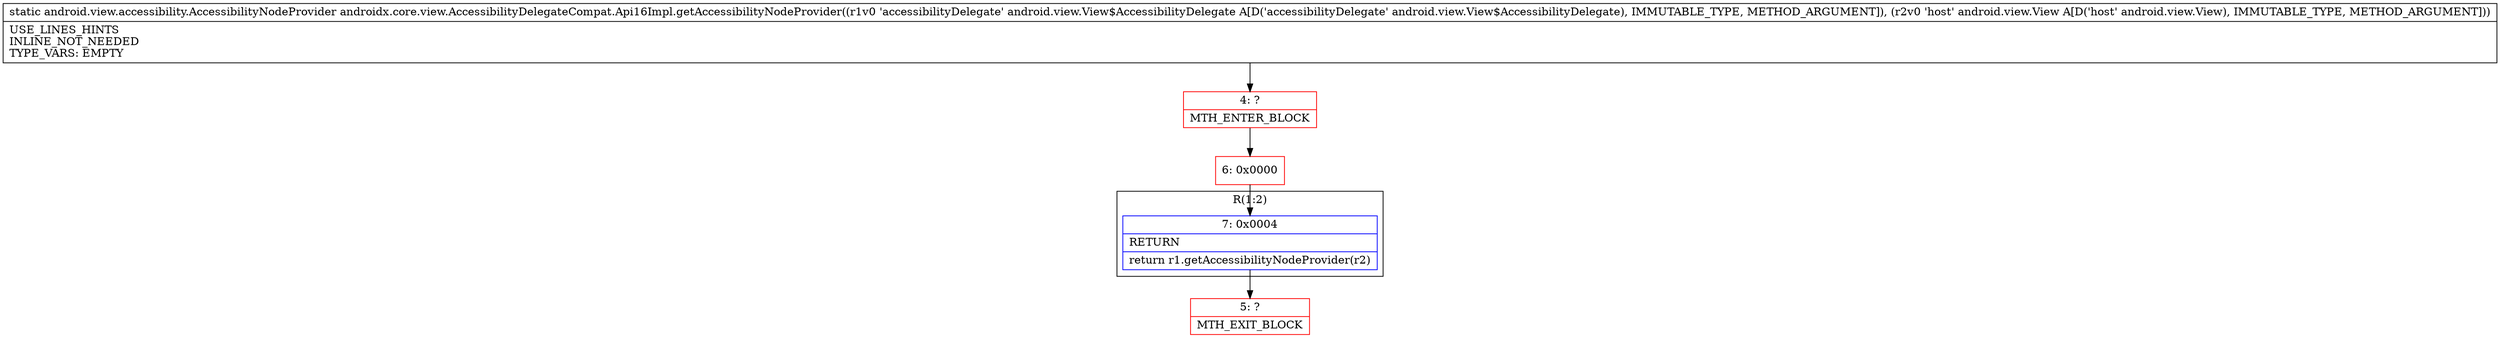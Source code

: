 digraph "CFG forandroidx.core.view.AccessibilityDelegateCompat.Api16Impl.getAccessibilityNodeProvider(Landroid\/view\/View$AccessibilityDelegate;Landroid\/view\/View;)Landroid\/view\/accessibility\/AccessibilityNodeProvider;" {
subgraph cluster_Region_1509355191 {
label = "R(1:2)";
node [shape=record,color=blue];
Node_7 [shape=record,label="{7\:\ 0x0004|RETURN\l|return r1.getAccessibilityNodeProvider(r2)\l}"];
}
Node_4 [shape=record,color=red,label="{4\:\ ?|MTH_ENTER_BLOCK\l}"];
Node_6 [shape=record,color=red,label="{6\:\ 0x0000}"];
Node_5 [shape=record,color=red,label="{5\:\ ?|MTH_EXIT_BLOCK\l}"];
MethodNode[shape=record,label="{static android.view.accessibility.AccessibilityNodeProvider androidx.core.view.AccessibilityDelegateCompat.Api16Impl.getAccessibilityNodeProvider((r1v0 'accessibilityDelegate' android.view.View$AccessibilityDelegate A[D('accessibilityDelegate' android.view.View$AccessibilityDelegate), IMMUTABLE_TYPE, METHOD_ARGUMENT]), (r2v0 'host' android.view.View A[D('host' android.view.View), IMMUTABLE_TYPE, METHOD_ARGUMENT]))  | USE_LINES_HINTS\lINLINE_NOT_NEEDED\lTYPE_VARS: EMPTY\l}"];
MethodNode -> Node_4;Node_7 -> Node_5;
Node_4 -> Node_6;
Node_6 -> Node_7;
}

